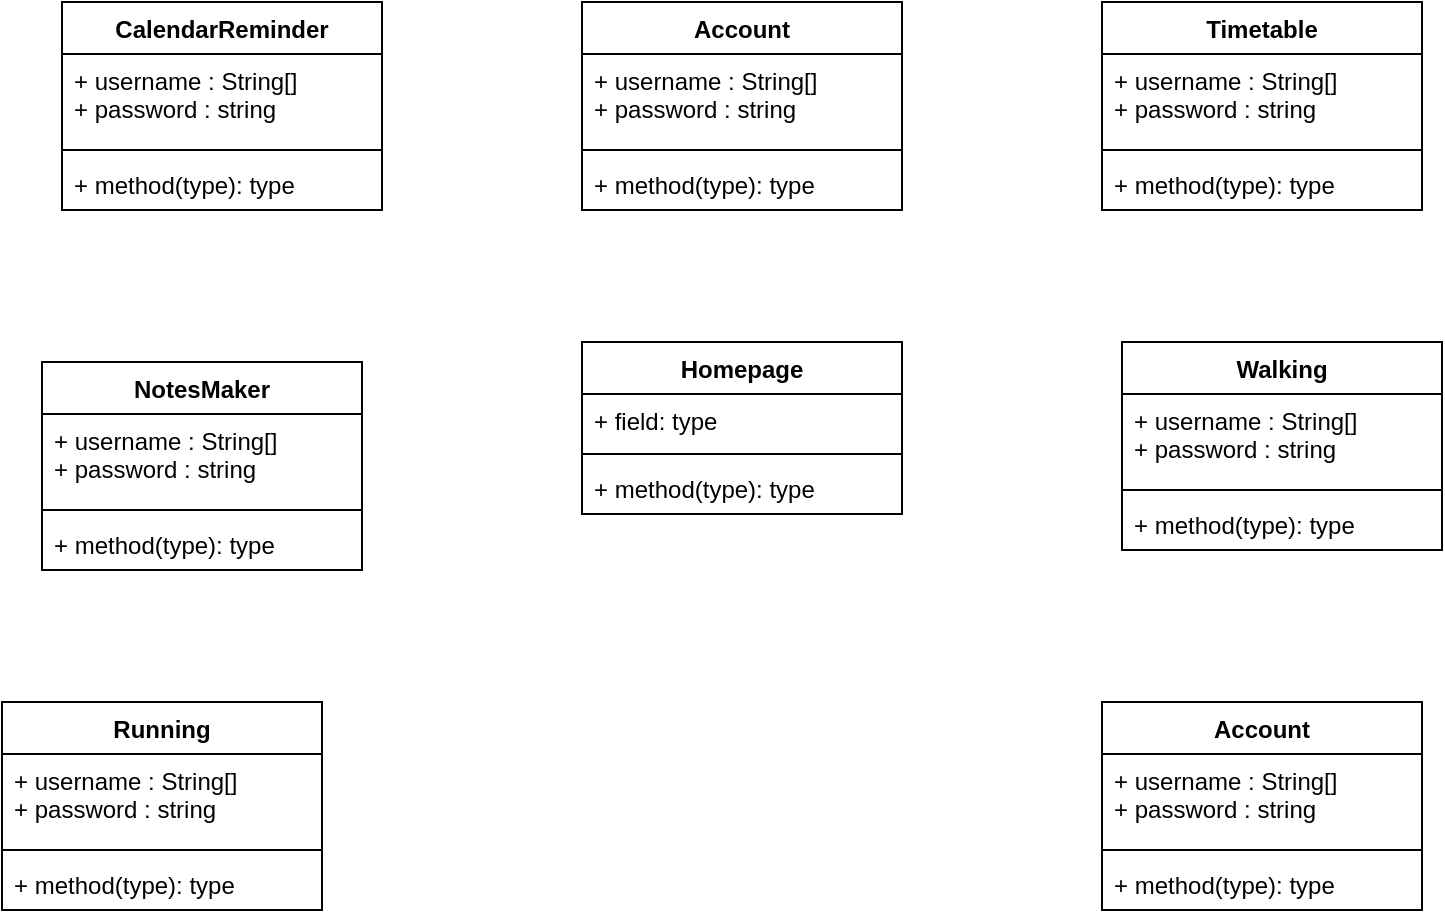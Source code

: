 <mxfile version="15.0.4" type="github">
  <diagram id="w31SswMrqwb5rYLDAgo4" name="Page-1">
    <mxGraphModel dx="1038" dy="548" grid="1" gridSize="10" guides="1" tooltips="1" connect="1" arrows="1" fold="1" page="1" pageScale="1" pageWidth="850" pageHeight="1100" math="0" shadow="0">
      <root>
        <mxCell id="0" />
        <mxCell id="1" parent="0" />
        <mxCell id="WyAlHRN2Kqf-eRbSCBe1-1" value="Account" style="swimlane;fontStyle=1;align=center;verticalAlign=top;childLayout=stackLayout;horizontal=1;startSize=26;horizontalStack=0;resizeParent=1;resizeParentMax=0;resizeLast=0;collapsible=1;marginBottom=0;" vertex="1" parent="1">
          <mxGeometry x="370" y="80" width="160" height="104" as="geometry" />
        </mxCell>
        <mxCell id="WyAlHRN2Kqf-eRbSCBe1-2" value="+ username : String[]&#xa;+ password : string" style="text;strokeColor=none;fillColor=none;align=left;verticalAlign=top;spacingLeft=4;spacingRight=4;overflow=hidden;rotatable=0;points=[[0,0.5],[1,0.5]];portConstraint=eastwest;" vertex="1" parent="WyAlHRN2Kqf-eRbSCBe1-1">
          <mxGeometry y="26" width="160" height="44" as="geometry" />
        </mxCell>
        <mxCell id="WyAlHRN2Kqf-eRbSCBe1-3" value="" style="line;strokeWidth=1;fillColor=none;align=left;verticalAlign=middle;spacingTop=-1;spacingLeft=3;spacingRight=3;rotatable=0;labelPosition=right;points=[];portConstraint=eastwest;" vertex="1" parent="WyAlHRN2Kqf-eRbSCBe1-1">
          <mxGeometry y="70" width="160" height="8" as="geometry" />
        </mxCell>
        <mxCell id="WyAlHRN2Kqf-eRbSCBe1-4" value="+ method(type): type" style="text;strokeColor=none;fillColor=none;align=left;verticalAlign=top;spacingLeft=4;spacingRight=4;overflow=hidden;rotatable=0;points=[[0,0.5],[1,0.5]];portConstraint=eastwest;" vertex="1" parent="WyAlHRN2Kqf-eRbSCBe1-1">
          <mxGeometry y="78" width="160" height="26" as="geometry" />
        </mxCell>
        <mxCell id="WyAlHRN2Kqf-eRbSCBe1-5" value="Homepage" style="swimlane;fontStyle=1;align=center;verticalAlign=top;childLayout=stackLayout;horizontal=1;startSize=26;horizontalStack=0;resizeParent=1;resizeParentMax=0;resizeLast=0;collapsible=1;marginBottom=0;" vertex="1" parent="1">
          <mxGeometry x="370" y="250" width="160" height="86" as="geometry" />
        </mxCell>
        <mxCell id="WyAlHRN2Kqf-eRbSCBe1-6" value="+ field: type" style="text;strokeColor=none;fillColor=none;align=left;verticalAlign=top;spacingLeft=4;spacingRight=4;overflow=hidden;rotatable=0;points=[[0,0.5],[1,0.5]];portConstraint=eastwest;" vertex="1" parent="WyAlHRN2Kqf-eRbSCBe1-5">
          <mxGeometry y="26" width="160" height="26" as="geometry" />
        </mxCell>
        <mxCell id="WyAlHRN2Kqf-eRbSCBe1-7" value="" style="line;strokeWidth=1;fillColor=none;align=left;verticalAlign=middle;spacingTop=-1;spacingLeft=3;spacingRight=3;rotatable=0;labelPosition=right;points=[];portConstraint=eastwest;" vertex="1" parent="WyAlHRN2Kqf-eRbSCBe1-5">
          <mxGeometry y="52" width="160" height="8" as="geometry" />
        </mxCell>
        <mxCell id="WyAlHRN2Kqf-eRbSCBe1-8" value="+ method(type): type" style="text;strokeColor=none;fillColor=none;align=left;verticalAlign=top;spacingLeft=4;spacingRight=4;overflow=hidden;rotatable=0;points=[[0,0.5],[1,0.5]];portConstraint=eastwest;" vertex="1" parent="WyAlHRN2Kqf-eRbSCBe1-5">
          <mxGeometry y="60" width="160" height="26" as="geometry" />
        </mxCell>
        <mxCell id="WyAlHRN2Kqf-eRbSCBe1-9" value="Timetable" style="swimlane;fontStyle=1;align=center;verticalAlign=top;childLayout=stackLayout;horizontal=1;startSize=26;horizontalStack=0;resizeParent=1;resizeParentMax=0;resizeLast=0;collapsible=1;marginBottom=0;" vertex="1" parent="1">
          <mxGeometry x="630" y="80" width="160" height="104" as="geometry" />
        </mxCell>
        <mxCell id="WyAlHRN2Kqf-eRbSCBe1-10" value="+ username : String[]&#xa;+ password : string" style="text;strokeColor=none;fillColor=none;align=left;verticalAlign=top;spacingLeft=4;spacingRight=4;overflow=hidden;rotatable=0;points=[[0,0.5],[1,0.5]];portConstraint=eastwest;" vertex="1" parent="WyAlHRN2Kqf-eRbSCBe1-9">
          <mxGeometry y="26" width="160" height="44" as="geometry" />
        </mxCell>
        <mxCell id="WyAlHRN2Kqf-eRbSCBe1-11" value="" style="line;strokeWidth=1;fillColor=none;align=left;verticalAlign=middle;spacingTop=-1;spacingLeft=3;spacingRight=3;rotatable=0;labelPosition=right;points=[];portConstraint=eastwest;" vertex="1" parent="WyAlHRN2Kqf-eRbSCBe1-9">
          <mxGeometry y="70" width="160" height="8" as="geometry" />
        </mxCell>
        <mxCell id="WyAlHRN2Kqf-eRbSCBe1-12" value="+ method(type): type" style="text;strokeColor=none;fillColor=none;align=left;verticalAlign=top;spacingLeft=4;spacingRight=4;overflow=hidden;rotatable=0;points=[[0,0.5],[1,0.5]];portConstraint=eastwest;" vertex="1" parent="WyAlHRN2Kqf-eRbSCBe1-9">
          <mxGeometry y="78" width="160" height="26" as="geometry" />
        </mxCell>
        <mxCell id="WyAlHRN2Kqf-eRbSCBe1-13" value="Running" style="swimlane;fontStyle=1;align=center;verticalAlign=top;childLayout=stackLayout;horizontal=1;startSize=26;horizontalStack=0;resizeParent=1;resizeParentMax=0;resizeLast=0;collapsible=1;marginBottom=0;" vertex="1" parent="1">
          <mxGeometry x="80" y="430" width="160" height="104" as="geometry" />
        </mxCell>
        <mxCell id="WyAlHRN2Kqf-eRbSCBe1-14" value="+ username : String[]&#xa;+ password : string" style="text;strokeColor=none;fillColor=none;align=left;verticalAlign=top;spacingLeft=4;spacingRight=4;overflow=hidden;rotatable=0;points=[[0,0.5],[1,0.5]];portConstraint=eastwest;" vertex="1" parent="WyAlHRN2Kqf-eRbSCBe1-13">
          <mxGeometry y="26" width="160" height="44" as="geometry" />
        </mxCell>
        <mxCell id="WyAlHRN2Kqf-eRbSCBe1-15" value="" style="line;strokeWidth=1;fillColor=none;align=left;verticalAlign=middle;spacingTop=-1;spacingLeft=3;spacingRight=3;rotatable=0;labelPosition=right;points=[];portConstraint=eastwest;" vertex="1" parent="WyAlHRN2Kqf-eRbSCBe1-13">
          <mxGeometry y="70" width="160" height="8" as="geometry" />
        </mxCell>
        <mxCell id="WyAlHRN2Kqf-eRbSCBe1-16" value="+ method(type): type" style="text;strokeColor=none;fillColor=none;align=left;verticalAlign=top;spacingLeft=4;spacingRight=4;overflow=hidden;rotatable=0;points=[[0,0.5],[1,0.5]];portConstraint=eastwest;" vertex="1" parent="WyAlHRN2Kqf-eRbSCBe1-13">
          <mxGeometry y="78" width="160" height="26" as="geometry" />
        </mxCell>
        <mxCell id="WyAlHRN2Kqf-eRbSCBe1-17" value="Account" style="swimlane;fontStyle=1;align=center;verticalAlign=top;childLayout=stackLayout;horizontal=1;startSize=26;horizontalStack=0;resizeParent=1;resizeParentMax=0;resizeLast=0;collapsible=1;marginBottom=0;" vertex="1" parent="1">
          <mxGeometry x="630" y="430" width="160" height="104" as="geometry" />
        </mxCell>
        <mxCell id="WyAlHRN2Kqf-eRbSCBe1-18" value="+ username : String[]&#xa;+ password : string" style="text;strokeColor=none;fillColor=none;align=left;verticalAlign=top;spacingLeft=4;spacingRight=4;overflow=hidden;rotatable=0;points=[[0,0.5],[1,0.5]];portConstraint=eastwest;" vertex="1" parent="WyAlHRN2Kqf-eRbSCBe1-17">
          <mxGeometry y="26" width="160" height="44" as="geometry" />
        </mxCell>
        <mxCell id="WyAlHRN2Kqf-eRbSCBe1-19" value="" style="line;strokeWidth=1;fillColor=none;align=left;verticalAlign=middle;spacingTop=-1;spacingLeft=3;spacingRight=3;rotatable=0;labelPosition=right;points=[];portConstraint=eastwest;" vertex="1" parent="WyAlHRN2Kqf-eRbSCBe1-17">
          <mxGeometry y="70" width="160" height="8" as="geometry" />
        </mxCell>
        <mxCell id="WyAlHRN2Kqf-eRbSCBe1-20" value="+ method(type): type" style="text;strokeColor=none;fillColor=none;align=left;verticalAlign=top;spacingLeft=4;spacingRight=4;overflow=hidden;rotatable=0;points=[[0,0.5],[1,0.5]];portConstraint=eastwest;" vertex="1" parent="WyAlHRN2Kqf-eRbSCBe1-17">
          <mxGeometry y="78" width="160" height="26" as="geometry" />
        </mxCell>
        <mxCell id="WyAlHRN2Kqf-eRbSCBe1-21" value="Walking" style="swimlane;fontStyle=1;align=center;verticalAlign=top;childLayout=stackLayout;horizontal=1;startSize=26;horizontalStack=0;resizeParent=1;resizeParentMax=0;resizeLast=0;collapsible=1;marginBottom=0;" vertex="1" parent="1">
          <mxGeometry x="640" y="250" width="160" height="104" as="geometry" />
        </mxCell>
        <mxCell id="WyAlHRN2Kqf-eRbSCBe1-22" value="+ username : String[]&#xa;+ password : string" style="text;strokeColor=none;fillColor=none;align=left;verticalAlign=top;spacingLeft=4;spacingRight=4;overflow=hidden;rotatable=0;points=[[0,0.5],[1,0.5]];portConstraint=eastwest;" vertex="1" parent="WyAlHRN2Kqf-eRbSCBe1-21">
          <mxGeometry y="26" width="160" height="44" as="geometry" />
        </mxCell>
        <mxCell id="WyAlHRN2Kqf-eRbSCBe1-23" value="" style="line;strokeWidth=1;fillColor=none;align=left;verticalAlign=middle;spacingTop=-1;spacingLeft=3;spacingRight=3;rotatable=0;labelPosition=right;points=[];portConstraint=eastwest;" vertex="1" parent="WyAlHRN2Kqf-eRbSCBe1-21">
          <mxGeometry y="70" width="160" height="8" as="geometry" />
        </mxCell>
        <mxCell id="WyAlHRN2Kqf-eRbSCBe1-24" value="+ method(type): type" style="text;strokeColor=none;fillColor=none;align=left;verticalAlign=top;spacingLeft=4;spacingRight=4;overflow=hidden;rotatable=0;points=[[0,0.5],[1,0.5]];portConstraint=eastwest;" vertex="1" parent="WyAlHRN2Kqf-eRbSCBe1-21">
          <mxGeometry y="78" width="160" height="26" as="geometry" />
        </mxCell>
        <mxCell id="WyAlHRN2Kqf-eRbSCBe1-25" value="NotesMaker" style="swimlane;fontStyle=1;align=center;verticalAlign=top;childLayout=stackLayout;horizontal=1;startSize=26;horizontalStack=0;resizeParent=1;resizeParentMax=0;resizeLast=0;collapsible=1;marginBottom=0;" vertex="1" parent="1">
          <mxGeometry x="100" y="260" width="160" height="104" as="geometry" />
        </mxCell>
        <mxCell id="WyAlHRN2Kqf-eRbSCBe1-26" value="+ username : String[]&#xa;+ password : string" style="text;strokeColor=none;fillColor=none;align=left;verticalAlign=top;spacingLeft=4;spacingRight=4;overflow=hidden;rotatable=0;points=[[0,0.5],[1,0.5]];portConstraint=eastwest;" vertex="1" parent="WyAlHRN2Kqf-eRbSCBe1-25">
          <mxGeometry y="26" width="160" height="44" as="geometry" />
        </mxCell>
        <mxCell id="WyAlHRN2Kqf-eRbSCBe1-27" value="" style="line;strokeWidth=1;fillColor=none;align=left;verticalAlign=middle;spacingTop=-1;spacingLeft=3;spacingRight=3;rotatable=0;labelPosition=right;points=[];portConstraint=eastwest;" vertex="1" parent="WyAlHRN2Kqf-eRbSCBe1-25">
          <mxGeometry y="70" width="160" height="8" as="geometry" />
        </mxCell>
        <mxCell id="WyAlHRN2Kqf-eRbSCBe1-28" value="+ method(type): type" style="text;strokeColor=none;fillColor=none;align=left;verticalAlign=top;spacingLeft=4;spacingRight=4;overflow=hidden;rotatable=0;points=[[0,0.5],[1,0.5]];portConstraint=eastwest;" vertex="1" parent="WyAlHRN2Kqf-eRbSCBe1-25">
          <mxGeometry y="78" width="160" height="26" as="geometry" />
        </mxCell>
        <mxCell id="WyAlHRN2Kqf-eRbSCBe1-29" value="CalendarReminder" style="swimlane;fontStyle=1;align=center;verticalAlign=top;childLayout=stackLayout;horizontal=1;startSize=26;horizontalStack=0;resizeParent=1;resizeParentMax=0;resizeLast=0;collapsible=1;marginBottom=0;" vertex="1" parent="1">
          <mxGeometry x="110" y="80" width="160" height="104" as="geometry" />
        </mxCell>
        <mxCell id="WyAlHRN2Kqf-eRbSCBe1-30" value="+ username : String[]&#xa;+ password : string" style="text;strokeColor=none;fillColor=none;align=left;verticalAlign=top;spacingLeft=4;spacingRight=4;overflow=hidden;rotatable=0;points=[[0,0.5],[1,0.5]];portConstraint=eastwest;" vertex="1" parent="WyAlHRN2Kqf-eRbSCBe1-29">
          <mxGeometry y="26" width="160" height="44" as="geometry" />
        </mxCell>
        <mxCell id="WyAlHRN2Kqf-eRbSCBe1-31" value="" style="line;strokeWidth=1;fillColor=none;align=left;verticalAlign=middle;spacingTop=-1;spacingLeft=3;spacingRight=3;rotatable=0;labelPosition=right;points=[];portConstraint=eastwest;" vertex="1" parent="WyAlHRN2Kqf-eRbSCBe1-29">
          <mxGeometry y="70" width="160" height="8" as="geometry" />
        </mxCell>
        <mxCell id="WyAlHRN2Kqf-eRbSCBe1-32" value="+ method(type): type" style="text;strokeColor=none;fillColor=none;align=left;verticalAlign=top;spacingLeft=4;spacingRight=4;overflow=hidden;rotatable=0;points=[[0,0.5],[1,0.5]];portConstraint=eastwest;" vertex="1" parent="WyAlHRN2Kqf-eRbSCBe1-29">
          <mxGeometry y="78" width="160" height="26" as="geometry" />
        </mxCell>
      </root>
    </mxGraphModel>
  </diagram>
</mxfile>
